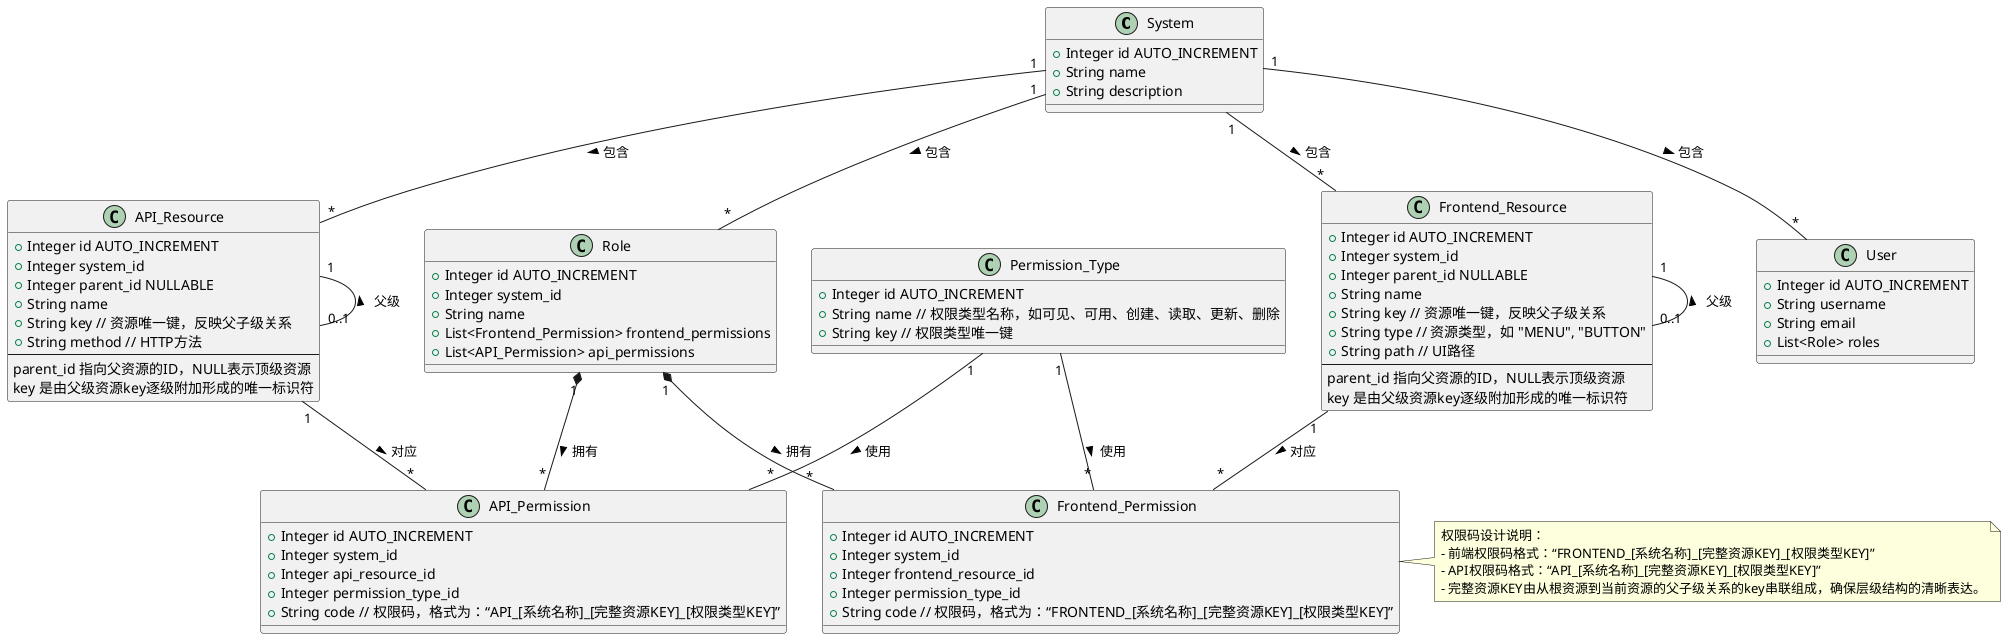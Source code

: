 @startuml

!define RECTANGLE class

' 系统表
RECTANGLE System {
  +Integer id AUTO_INCREMENT
  +String name
  +String description
}

' 用户表
RECTANGLE User {
  +Integer id AUTO_INCREMENT
  +String username
  +String email
  +List<Role> roles
}

' 角色表
RECTANGLE Role {
  +Integer id AUTO_INCREMENT
  +Integer system_id
  +String name
  +List<Frontend_Permission> frontend_permissions
  +List<API_Permission> api_permissions
}

' 权限类型表
RECTANGLE Permission_Type {
  +Integer id AUTO_INCREMENT
  +String name // 权限类型名称，如可见、可用、创建、读取、更新、删除
  +String key // 权限类型唯一键
}

' 前端资源表
RECTANGLE Frontend_Resource {
  +Integer id AUTO_INCREMENT
  +Integer system_id
  +Integer parent_id NULLABLE
  +String name
  +String key // 资源唯一键，反映父子级关系
  +String type // 资源类型，如 "MENU", "BUTTON"
  +String path // UI路径
  --
  {field} parent_id 指向父资源的ID，NULL表示顶级资源
  {field} key 是由父级资源key逐级附加形成的唯一标识符
}

' API资源表
RECTANGLE API_Resource {
  +Integer id AUTO_INCREMENT
  +Integer system_id
  +Integer parent_id NULLABLE
  +String name
  +String key // 资源唯一键，反映父子级关系
  +String method // HTTP方法
  --
  {field} parent_id 指向父资源的ID，NULL表示顶级资源
  {field} key 是由父级资源key逐级附加形成的唯一标识符
}

' 前端权限表
RECTANGLE Frontend_Permission {
  +Integer id AUTO_INCREMENT
  +Integer system_id
  +Integer frontend_resource_id
  +Integer permission_type_id
  +String code // 权限码，格式为：“FRONTEND_[系统名称]_[完整资源KEY]_[权限类型KEY]”
}

' API权限表
RECTANGLE API_Permission {
  +Integer id AUTO_INCREMENT
  +Integer system_id
  +Integer api_resource_id
  +Integer permission_type_id
  +String code // 权限码，格式为：“API_[系统名称]_[完整资源KEY]_[权限类型KEY]”
}

' 关系
System "1" -- "*" User : 包含 >
System "1" -- "*" Role : 包含 >
Permission_Type "1" -- "*" Frontend_Permission : 使用 >
Permission_Type "1" -- "*" API_Permission : 使用 >
System "1" -- "*" Frontend_Resource : 包含 >
Frontend_Resource "1" -- "0..1" Frontend_Resource : 父级 <
System "1" -- "*" API_Resource : 包含 >
API_Resource "1" -- "0..1" API_Resource : 父级 <

Role "1" *-- "*" Frontend_Permission : 拥有 >
Frontend_Resource "1" -- "*" Frontend_Permission : 对应 >

Role "1" *-- "*" API_Permission : 拥有 >
API_Resource "1" -- "*" API_Permission : 对应 >

note right of Frontend_Permission
  权限码设计说明：
  - 前端权限码格式：“FRONTEND_[系统名称]_[完整资源KEY]_[权限类型KEY]”
  - API权限码格式：“API_[系统名称]_[完整资源KEY]_[权限类型KEY]”
  - 完整资源KEY由从根资源到当前资源的父子级关系的key串联组成，确保层级结构的清晰表达。
end note

' 版本标记为9
@enduml
